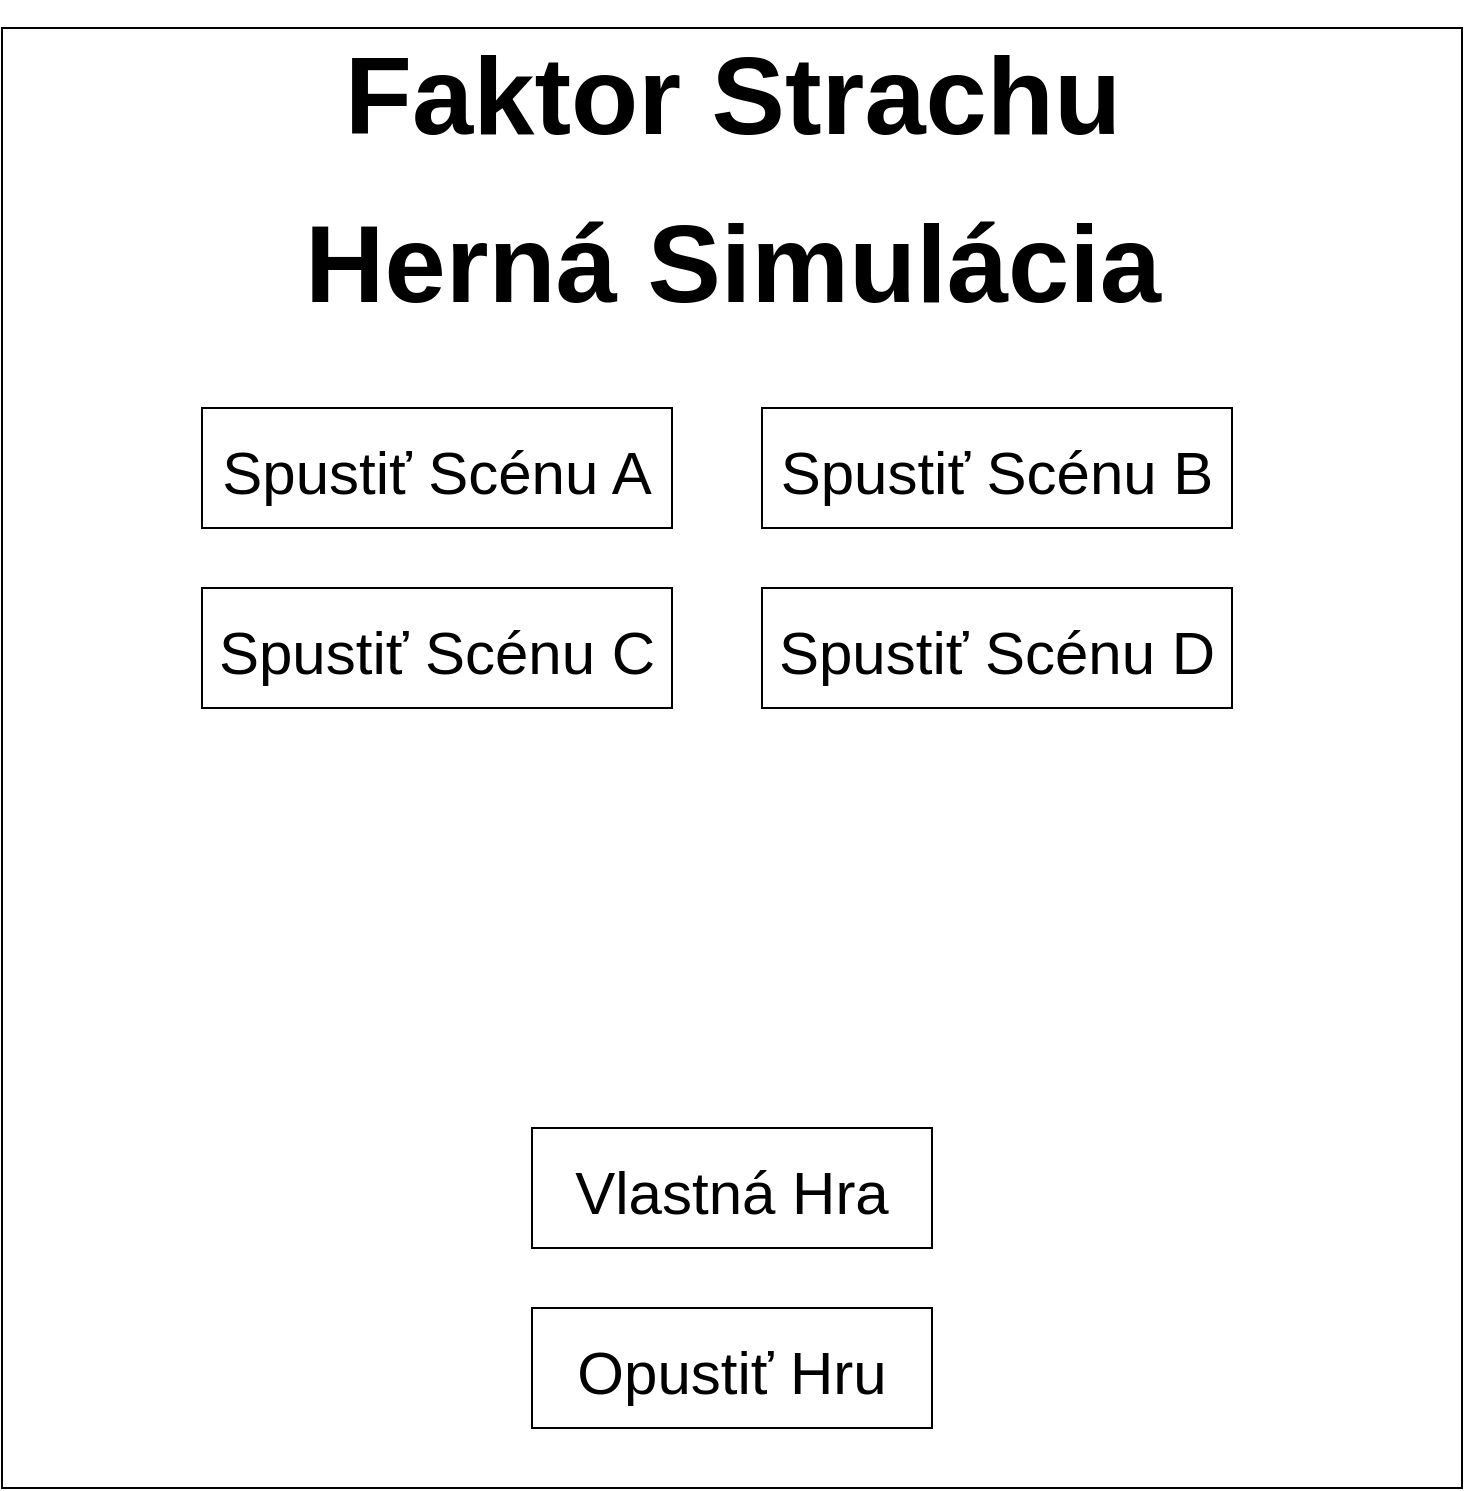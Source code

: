 <mxfile version="18.0.3" type="github"><diagram id="Pp4UJ4THsJMwEIlvclbV" name="Page-1"><mxGraphModel dx="1550" dy="809" grid="1" gridSize="10" guides="1" tooltips="1" connect="1" arrows="1" fold="1" page="1" pageScale="1" pageWidth="1169" pageHeight="827" math="0" shadow="0"><root><mxCell id="0"/><mxCell id="1" parent="0"/><mxCell id="Xwr9oSPE_BPrt6rsoKPA-1" value="" style="whiteSpace=wrap;html=1;aspect=fixed;" parent="1" vertex="1"><mxGeometry x="190" y="50" width="730" height="730" as="geometry"/></mxCell><mxCell id="Xwr9oSPE_BPrt6rsoKPA-21" value="&lt;font style=&quot;font-size: 30px;&quot;&gt;Opustiť Hru&lt;/font&gt;" style="rounded=0;whiteSpace=wrap;html=1;fontSize=36;" parent="1" vertex="1"><mxGeometry x="455" y="690" width="200" height="60" as="geometry"/></mxCell><mxCell id="Xwr9oSPE_BPrt6rsoKPA-24" value="&lt;font style=&quot;font-size: 55px;&quot;&gt;Faktor Strachu&lt;br&gt;Herná Simulácia&lt;br&gt;&lt;/font&gt;" style="text;strokeColor=none;fillColor=none;html=1;fontSize=70;fontStyle=1;verticalAlign=middle;align=center;fontColor=#000000;" parent="1" vertex="1"><mxGeometry x="390" y="80" width="330" height="80" as="geometry"/></mxCell><mxCell id="p974ipH_m4cJ8BEOd314-7" value="&lt;font style=&quot;font-size: 30px;&quot;&gt;Spustiť Scénu A&lt;/font&gt;" style="rounded=0;whiteSpace=wrap;html=1;fontSize=36;" parent="1" vertex="1"><mxGeometry x="290" y="240" width="235" height="60" as="geometry"/></mxCell><mxCell id="YM8LxuYZcFSH9Dwwd6Q5-1" value="&lt;font style=&quot;font-size: 30px;&quot;&gt;Spustiť Scénu B&lt;/font&gt;" style="rounded=0;whiteSpace=wrap;html=1;fontSize=36;" vertex="1" parent="1"><mxGeometry x="570" y="240" width="235" height="60" as="geometry"/></mxCell><mxCell id="YM8LxuYZcFSH9Dwwd6Q5-2" value="&lt;font style=&quot;font-size: 30px;&quot;&gt;Spustiť Scénu C&lt;/font&gt;" style="rounded=0;whiteSpace=wrap;html=1;fontSize=36;" vertex="1" parent="1"><mxGeometry x="290" y="330" width="235" height="60" as="geometry"/></mxCell><mxCell id="YM8LxuYZcFSH9Dwwd6Q5-3" value="&lt;font style=&quot;font-size: 30px;&quot;&gt;Spustiť Scénu D&lt;/font&gt;" style="rounded=0;whiteSpace=wrap;html=1;fontSize=36;" vertex="1" parent="1"><mxGeometry x="570" y="330" width="235" height="60" as="geometry"/></mxCell><mxCell id="YM8LxuYZcFSH9Dwwd6Q5-4" value="&lt;span style=&quot;font-size: 30px;&quot;&gt;Vlastná Hra&lt;/span&gt;" style="rounded=0;whiteSpace=wrap;html=1;fontSize=36;" vertex="1" parent="1"><mxGeometry x="455" y="600" width="200" height="60" as="geometry"/></mxCell></root></mxGraphModel></diagram></mxfile>